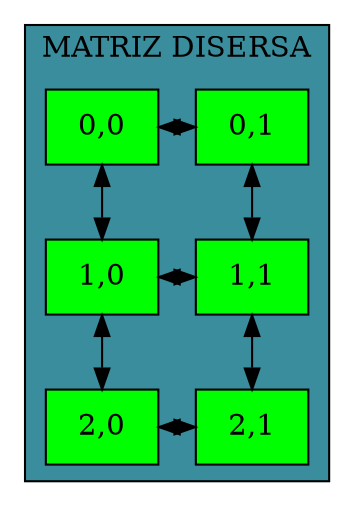 digraph L{
    node[shape = box fillcolor = "#FFEDBB" style  = filled]
    subgraph cluster_p{
        label= "MATRIZ DISERSA"
        bgcolor = "#398D9C"
        edge [dir = "both"]
        
        nodo0[label= "0,0", fillcolor = green];
        nodo1[label= "0,1", fillcolor = green];
        nodo2[label= "1,0", fillcolor = green];
        nodo3[label= "1,1", fillcolor = green];
        nodo4[label= "2,0", fillcolor = green];
        nodo5[label= "2,1", fillcolor = green];

        nodo0 -> nodo2
        nodo2 -> nodo4
        nodo1 ->nodo3
        nodo3 ->nodo5
        nodo0->nodo1
        {rank = same; nodo0; nodo1}
        nodo2 -> nodo3
        {rank = same; nodo2; nodo3}
        nodo4 ->nodo5
        {rank = same; nodo4; nodo5}

        
        }

        }